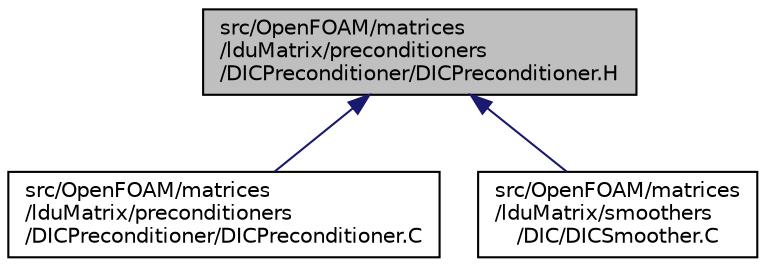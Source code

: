 digraph "src/OpenFOAM/matrices/lduMatrix/preconditioners/DICPreconditioner/DICPreconditioner.H"
{
  bgcolor="transparent";
  edge [fontname="Helvetica",fontsize="10",labelfontname="Helvetica",labelfontsize="10"];
  node [fontname="Helvetica",fontsize="10",shape=record];
  Node1 [label="src/OpenFOAM/matrices\l/lduMatrix/preconditioners\l/DICPreconditioner/DICPreconditioner.H",height=0.2,width=0.4,color="black", fillcolor="grey75", style="filled", fontcolor="black"];
  Node1 -> Node2 [dir="back",color="midnightblue",fontsize="10",style="solid",fontname="Helvetica"];
  Node2 [label="src/OpenFOAM/matrices\l/lduMatrix/preconditioners\l/DICPreconditioner/DICPreconditioner.C",height=0.2,width=0.4,color="black",URL="$a08639.html"];
  Node1 -> Node3 [dir="back",color="midnightblue",fontsize="10",style="solid",fontname="Helvetica"];
  Node3 [label="src/OpenFOAM/matrices\l/lduMatrix/smoothers\l/DIC/DICSmoother.C",height=0.2,width=0.4,color="black",URL="$a08654.html"];
}

